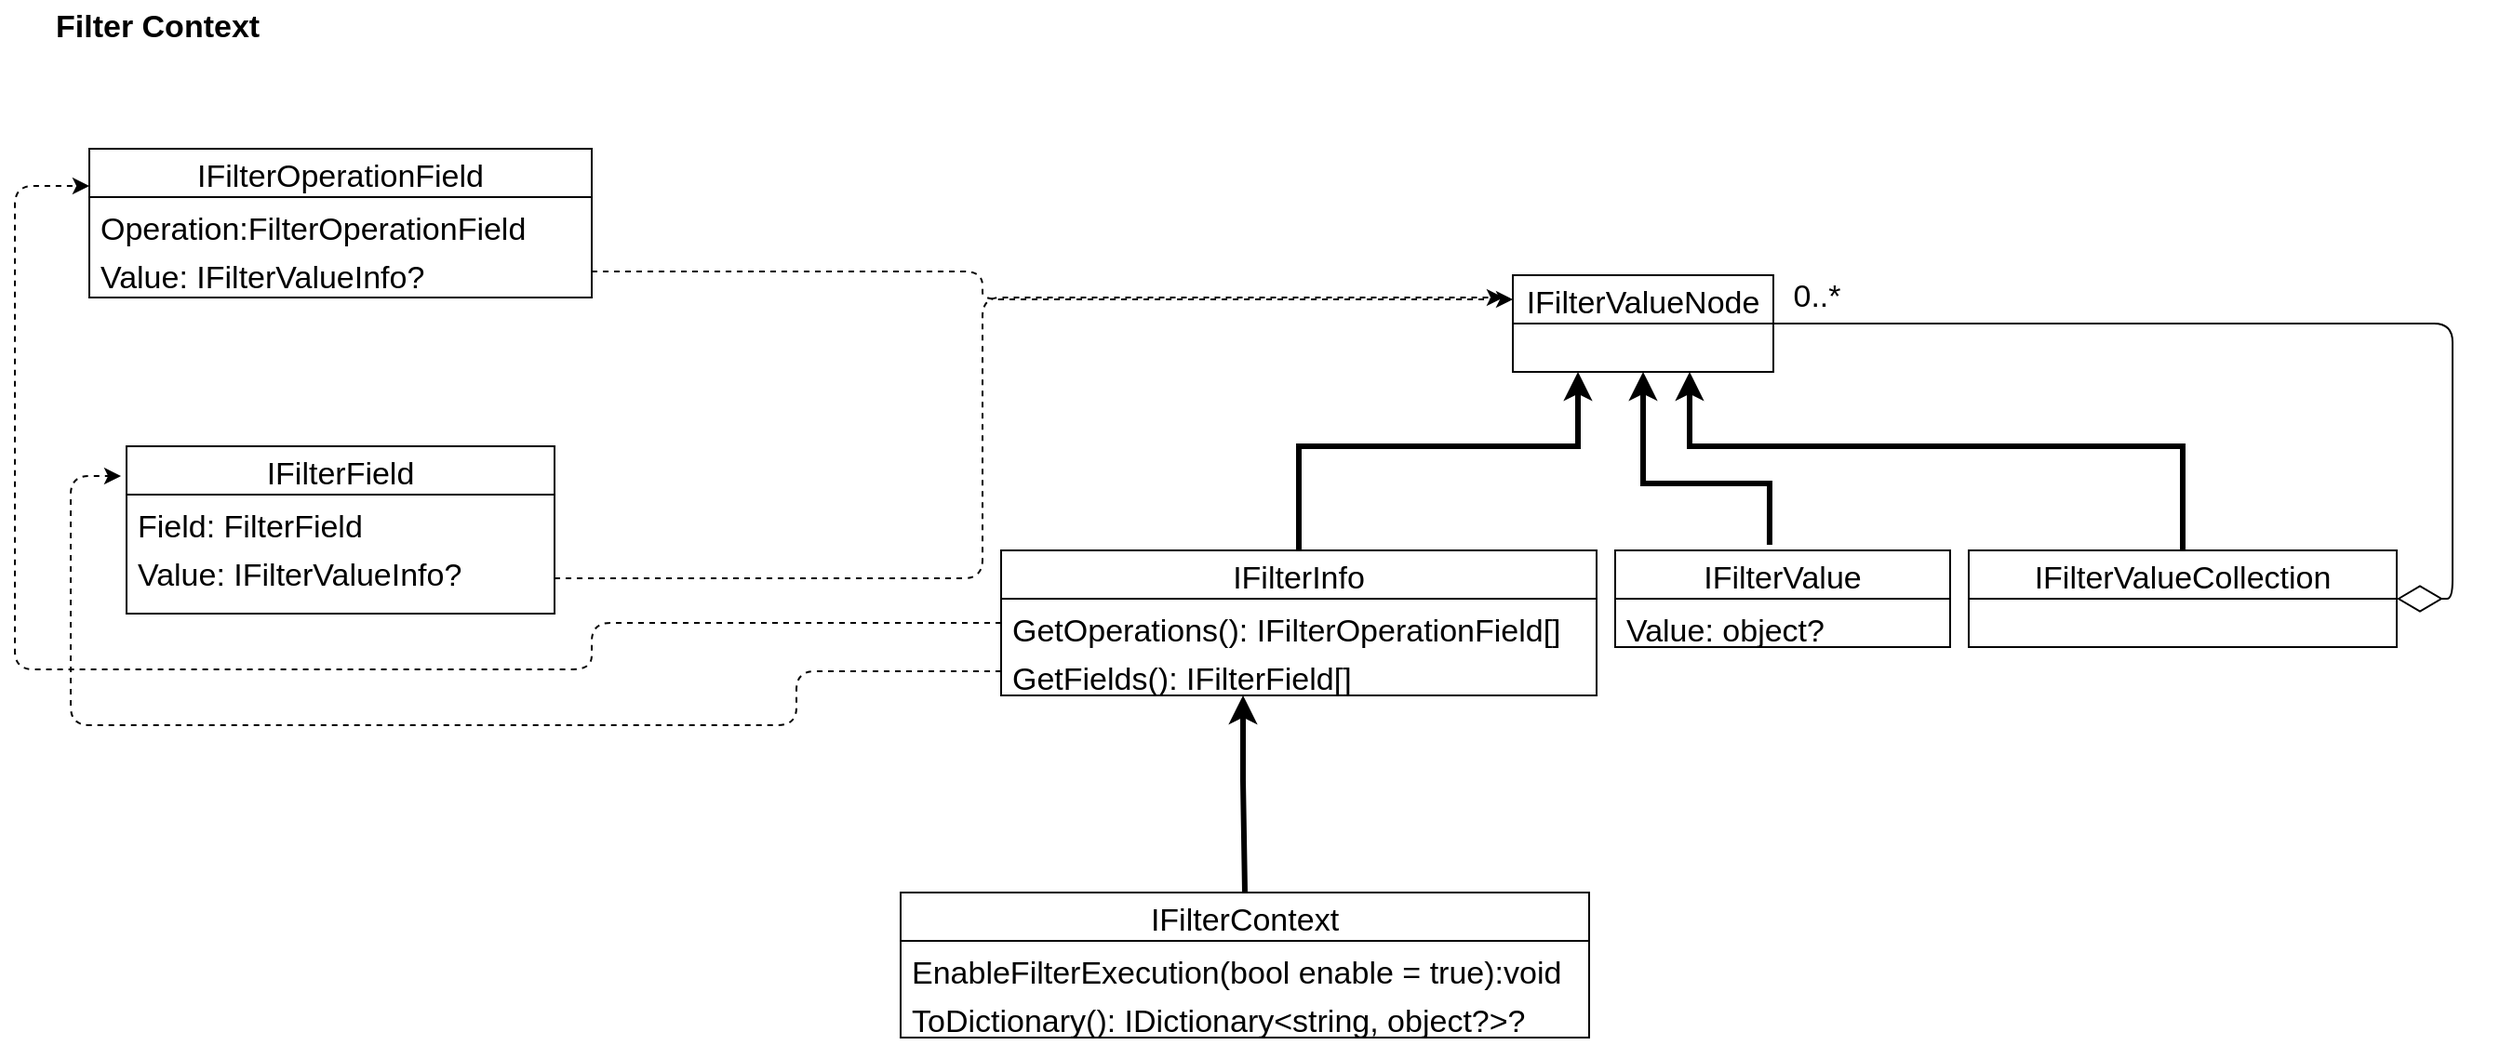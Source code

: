<mxfile>
    <diagram id="Sr89QmnRuElkf7226DeY" name="Page-1">
        <mxGraphModel dx="1577" dy="1141" grid="1" gridSize="10" guides="1" tooltips="1" connect="1" arrows="1" fold="1" page="1" pageScale="1" pageWidth="850" pageHeight="1100" math="0" shadow="0">
            <root>
                <mxCell id="0"/>
                <mxCell id="1" parent="0"/>
                <mxCell id="2" value="Filter Context" style="text;html=1;strokeColor=none;fillColor=none;align=left;verticalAlign=middle;whiteSpace=wrap;rounded=0;fontSize=17;fontStyle=1" parent="1" vertex="1">
                    <mxGeometry x="40" y="50" width="240" height="30" as="geometry"/>
                </mxCell>
                <mxCell id="5" value="IFilterValueNode" style="swimlane;fontStyle=0;childLayout=stackLayout;horizontal=1;startSize=26;fillColor=none;horizontalStack=0;resizeParent=1;resizeParentMax=0;resizeLast=0;collapsible=1;marginBottom=0;fontSize=17;" parent="1" vertex="1">
                    <mxGeometry x="825" y="198" width="140" height="52" as="geometry"/>
                </mxCell>
                <mxCell id="26" style="edgeStyle=none;html=1;exitX=0.5;exitY=0;exitDx=0;exitDy=0;fontSize=17;strokeWidth=3;rounded=0;" parent="1" source="9" edge="1">
                    <mxGeometry relative="1" as="geometry">
                        <mxPoint x="920" y="250" as="targetPoint"/>
                        <Array as="points">
                            <mxPoint x="1185" y="290"/>
                            <mxPoint x="920" y="290"/>
                        </Array>
                    </mxGeometry>
                </mxCell>
                <mxCell id="30" style="edgeStyle=none;html=1;entryX=1;entryY=0.5;entryDx=0;entryDy=0;fontSize=17;exitX=1;exitY=0.5;exitDx=0;exitDy=0;endArrow=none;endFill=0;startArrow=diamondThin;startFill=0;sourcePerimeterSpacing=0;startSize=22;" parent="1" source="9" target="5" edge="1">
                    <mxGeometry relative="1" as="geometry">
                        <mxPoint x="1140" y="310" as="sourcePoint"/>
                        <Array as="points">
                            <mxPoint x="1330" y="372"/>
                            <mxPoint x="1330" y="224"/>
                            <mxPoint x="1140" y="224"/>
                            <mxPoint x="1090" y="224"/>
                        </Array>
                    </mxGeometry>
                </mxCell>
                <mxCell id="32" value="0..*" style="edgeLabel;html=1;align=center;verticalAlign=middle;resizable=0;points=[];fontSize=17;" parent="30" vertex="1" connectable="0">
                    <mxGeometry x="0.918" y="1" relative="1" as="geometry">
                        <mxPoint y="-15" as="offset"/>
                    </mxGeometry>
                </mxCell>
                <mxCell id="9" value="IFilterValueCollection" style="swimlane;fontStyle=0;childLayout=stackLayout;horizontal=1;startSize=26;fillColor=none;horizontalStack=0;resizeParent=1;resizeParentMax=0;resizeLast=0;collapsible=1;marginBottom=0;fontSize=17;" parent="1" vertex="1">
                    <mxGeometry x="1070" y="346" width="230" height="52" as="geometry"/>
                </mxCell>
                <mxCell id="25" style="edgeStyle=none;html=1;exitX=0.5;exitY=0;exitDx=0;exitDy=0;entryX=0.25;entryY=1;entryDx=0;entryDy=0;fontSize=17;strokeWidth=3;rounded=0;" parent="1" source="10" target="5" edge="1">
                    <mxGeometry relative="1" as="geometry">
                        <Array as="points">
                            <mxPoint x="710" y="290"/>
                            <mxPoint x="860" y="290"/>
                        </Array>
                    </mxGeometry>
                </mxCell>
                <mxCell id="10" value="IFilterInfo" style="swimlane;fontStyle=0;childLayout=stackLayout;horizontal=1;startSize=26;fillColor=none;horizontalStack=0;resizeParent=1;resizeParentMax=0;resizeLast=0;collapsible=1;marginBottom=0;fontSize=17;" parent="1" vertex="1">
                    <mxGeometry x="550" y="346" width="320" height="78" as="geometry"/>
                </mxCell>
                <mxCell id="18" value="GetOperations(): IFilterOperationField[]" style="text;strokeColor=none;fillColor=none;align=left;verticalAlign=top;spacingLeft=4;spacingRight=4;overflow=hidden;rotatable=0;points=[[0,0.5],[1,0.5]];portConstraint=eastwest;fontSize=17;" parent="10" vertex="1">
                    <mxGeometry y="26" width="320" height="26" as="geometry"/>
                </mxCell>
                <mxCell id="19" value="GetFields(): IFilterField[]" style="text;strokeColor=none;fillColor=none;align=left;verticalAlign=top;spacingLeft=4;spacingRight=4;overflow=hidden;rotatable=0;points=[[0,0.5],[1,0.5]];portConstraint=eastwest;fontSize=17;" parent="10" vertex="1">
                    <mxGeometry y="52" width="320" height="26" as="geometry"/>
                </mxCell>
                <mxCell id="12" value="IFilterOperationField" style="swimlane;fontStyle=0;childLayout=stackLayout;horizontal=1;startSize=26;fillColor=none;horizontalStack=0;resizeParent=1;resizeParentMax=0;resizeLast=0;collapsible=1;marginBottom=0;fontSize=17;" parent="1" vertex="1">
                    <mxGeometry x="60" y="130" width="270" height="80" as="geometry"/>
                </mxCell>
                <mxCell id="20" value="Operation:FilterOperationField" style="text;strokeColor=none;fillColor=none;align=left;verticalAlign=top;spacingLeft=4;spacingRight=4;overflow=hidden;rotatable=0;points=[[0,0.5],[1,0.5]];portConstraint=eastwest;fontSize=17;" parent="12" vertex="1">
                    <mxGeometry y="26" width="270" height="26" as="geometry"/>
                </mxCell>
                <mxCell id="22" value="Value: IFilterValueInfo?" style="text;strokeColor=none;fillColor=none;align=left;verticalAlign=top;spacingLeft=4;spacingRight=4;overflow=hidden;rotatable=0;points=[[0,0.5],[1,0.5]];portConstraint=eastwest;fontSize=17;" parent="12" vertex="1">
                    <mxGeometry y="52" width="270" height="28" as="geometry"/>
                </mxCell>
                <mxCell id="13" value="IFilterField" style="swimlane;fontStyle=0;childLayout=stackLayout;horizontal=1;startSize=26;fillColor=none;horizontalStack=0;resizeParent=1;resizeParentMax=0;resizeLast=0;collapsible=1;marginBottom=0;fontSize=17;" parent="1" vertex="1">
                    <mxGeometry x="80" y="290" width="230" height="90" as="geometry"/>
                </mxCell>
                <mxCell id="21" value="Field: FilterField" style="text;strokeColor=none;fillColor=none;align=left;verticalAlign=top;spacingLeft=4;spacingRight=4;overflow=hidden;rotatable=0;points=[[0,0.5],[1,0.5]];portConstraint=eastwest;fontSize=17;" parent="13" vertex="1">
                    <mxGeometry y="26" width="230" height="26" as="geometry"/>
                </mxCell>
                <mxCell id="23" value="Value: IFilterValueInfo?" style="text;strokeColor=none;fillColor=none;align=left;verticalAlign=top;spacingLeft=4;spacingRight=4;overflow=hidden;rotatable=0;points=[[0,0.5],[1,0.5]];portConstraint=eastwest;fontSize=17;" parent="13" vertex="1">
                    <mxGeometry y="52" width="230" height="38" as="geometry"/>
                </mxCell>
                <mxCell id="24" style="edgeStyle=none;html=1;entryX=0;entryY=0.25;entryDx=0;entryDy=0;fontSize=17;exitX=1;exitY=0.5;exitDx=0;exitDy=0;dashed=1;" parent="1" source="22" target="5" edge="1">
                    <mxGeometry relative="1" as="geometry">
                        <mxPoint x="460" y="237" as="sourcePoint"/>
                        <Array as="points">
                            <mxPoint x="540" y="196"/>
                            <mxPoint x="540" y="211"/>
                        </Array>
                    </mxGeometry>
                </mxCell>
                <mxCell id="27" style="edgeStyle=none;html=1;exitX=1;exitY=0.5;exitDx=0;exitDy=0;fontSize=17;dashed=1;" parent="1" source="23" edge="1">
                    <mxGeometry relative="1" as="geometry">
                        <mxPoint x="820" y="210" as="targetPoint"/>
                        <Array as="points">
                            <mxPoint x="540" y="361"/>
                            <mxPoint x="540" y="210"/>
                        </Array>
                    </mxGeometry>
                </mxCell>
                <mxCell id="28" style="edgeStyle=none;html=1;exitX=0;exitY=0.5;exitDx=0;exitDy=0;fontSize=17;dashed=1;entryX=0;entryY=0.25;entryDx=0;entryDy=0;" parent="1" source="18" target="12" edge="1">
                    <mxGeometry relative="1" as="geometry">
                        <mxPoint x="40" y="100" as="targetPoint"/>
                        <mxPoint x="320" y="371" as="sourcePoint"/>
                        <Array as="points">
                            <mxPoint x="330" y="385"/>
                            <mxPoint x="330" y="410"/>
                            <mxPoint x="20" y="410"/>
                            <mxPoint x="20" y="150"/>
                        </Array>
                    </mxGeometry>
                </mxCell>
                <mxCell id="29" style="edgeStyle=none;html=1;exitX=0;exitY=0.5;exitDx=0;exitDy=0;entryX=-0.013;entryY=0.178;entryDx=0;entryDy=0;entryPerimeter=0;dashed=1;fontSize=17;" parent="1" source="19" target="13" edge="1">
                    <mxGeometry relative="1" as="geometry">
                        <Array as="points">
                            <mxPoint x="440" y="411"/>
                            <mxPoint x="440" y="440"/>
                            <mxPoint x="50" y="440"/>
                            <mxPoint x="50" y="306"/>
                        </Array>
                    </mxGeometry>
                </mxCell>
                <mxCell id="33" value="IFilterValue" style="swimlane;fontStyle=0;childLayout=stackLayout;horizontal=1;startSize=26;fillColor=none;horizontalStack=0;resizeParent=1;resizeParentMax=0;resizeLast=0;collapsible=1;marginBottom=0;fontSize=17;" vertex="1" parent="1">
                    <mxGeometry x="880" y="346" width="180" height="52" as="geometry"/>
                </mxCell>
                <mxCell id="34" value="Value: object?" style="text;strokeColor=none;fillColor=none;align=left;verticalAlign=top;spacingLeft=4;spacingRight=4;overflow=hidden;rotatable=0;points=[[0,0.5],[1,0.5]];portConstraint=eastwest;fontSize=17;" vertex="1" parent="33">
                    <mxGeometry y="26" width="180" height="26" as="geometry"/>
                </mxCell>
                <mxCell id="39" style="edgeStyle=none;html=1;exitX=0.461;exitY=-0.058;exitDx=0;exitDy=0;entryX=0.5;entryY=1;entryDx=0;entryDy=0;fontSize=17;strokeWidth=3;rounded=0;exitPerimeter=0;" edge="1" parent="1" source="33" target="5">
                    <mxGeometry relative="1" as="geometry">
                        <Array as="points">
                            <mxPoint x="963" y="310"/>
                            <mxPoint x="895" y="310"/>
                        </Array>
                        <mxPoint x="720" y="356" as="sourcePoint"/>
                        <mxPoint x="905" y="260" as="targetPoint"/>
                    </mxGeometry>
                </mxCell>
                <mxCell id="40" value="IFilterContext" style="swimlane;fontStyle=0;childLayout=stackLayout;horizontal=1;startSize=26;fillColor=none;horizontalStack=0;resizeParent=1;resizeParentMax=0;resizeLast=0;collapsible=1;marginBottom=0;fontSize=17;" vertex="1" parent="1">
                    <mxGeometry x="496" y="530" width="370" height="78" as="geometry"/>
                </mxCell>
                <mxCell id="41" value="EnableFilterExecution(bool enable = true):void" style="text;strokeColor=none;fillColor=none;align=left;verticalAlign=top;spacingLeft=4;spacingRight=4;overflow=hidden;rotatable=0;points=[[0,0.5],[1,0.5]];portConstraint=eastwest;fontSize=17;" vertex="1" parent="40">
                    <mxGeometry y="26" width="370" height="26" as="geometry"/>
                </mxCell>
                <mxCell id="42" value="ToDictionary(): IDictionary&lt;string, object?&gt;?" style="text;strokeColor=none;fillColor=none;align=left;verticalAlign=top;spacingLeft=4;spacingRight=4;overflow=hidden;rotatable=0;points=[[0,0.5],[1,0.5]];portConstraint=eastwest;fontSize=17;" vertex="1" parent="40">
                    <mxGeometry y="52" width="370" height="26" as="geometry"/>
                </mxCell>
                <mxCell id="44" style="edgeStyle=none;html=1;exitX=0.5;exitY=0;exitDx=0;exitDy=0;entryX=0.25;entryY=1;entryDx=0;entryDy=0;fontSize=17;strokeWidth=3;rounded=0;" edge="1" parent="1" source="40">
                    <mxGeometry relative="1" as="geometry">
                        <Array as="points">
                            <mxPoint x="680" y="470"/>
                        </Array>
                        <mxPoint x="530" y="520" as="sourcePoint"/>
                        <mxPoint x="680" y="424" as="targetPoint"/>
                    </mxGeometry>
                </mxCell>
            </root>
        </mxGraphModel>
    </diagram>
</mxfile>
